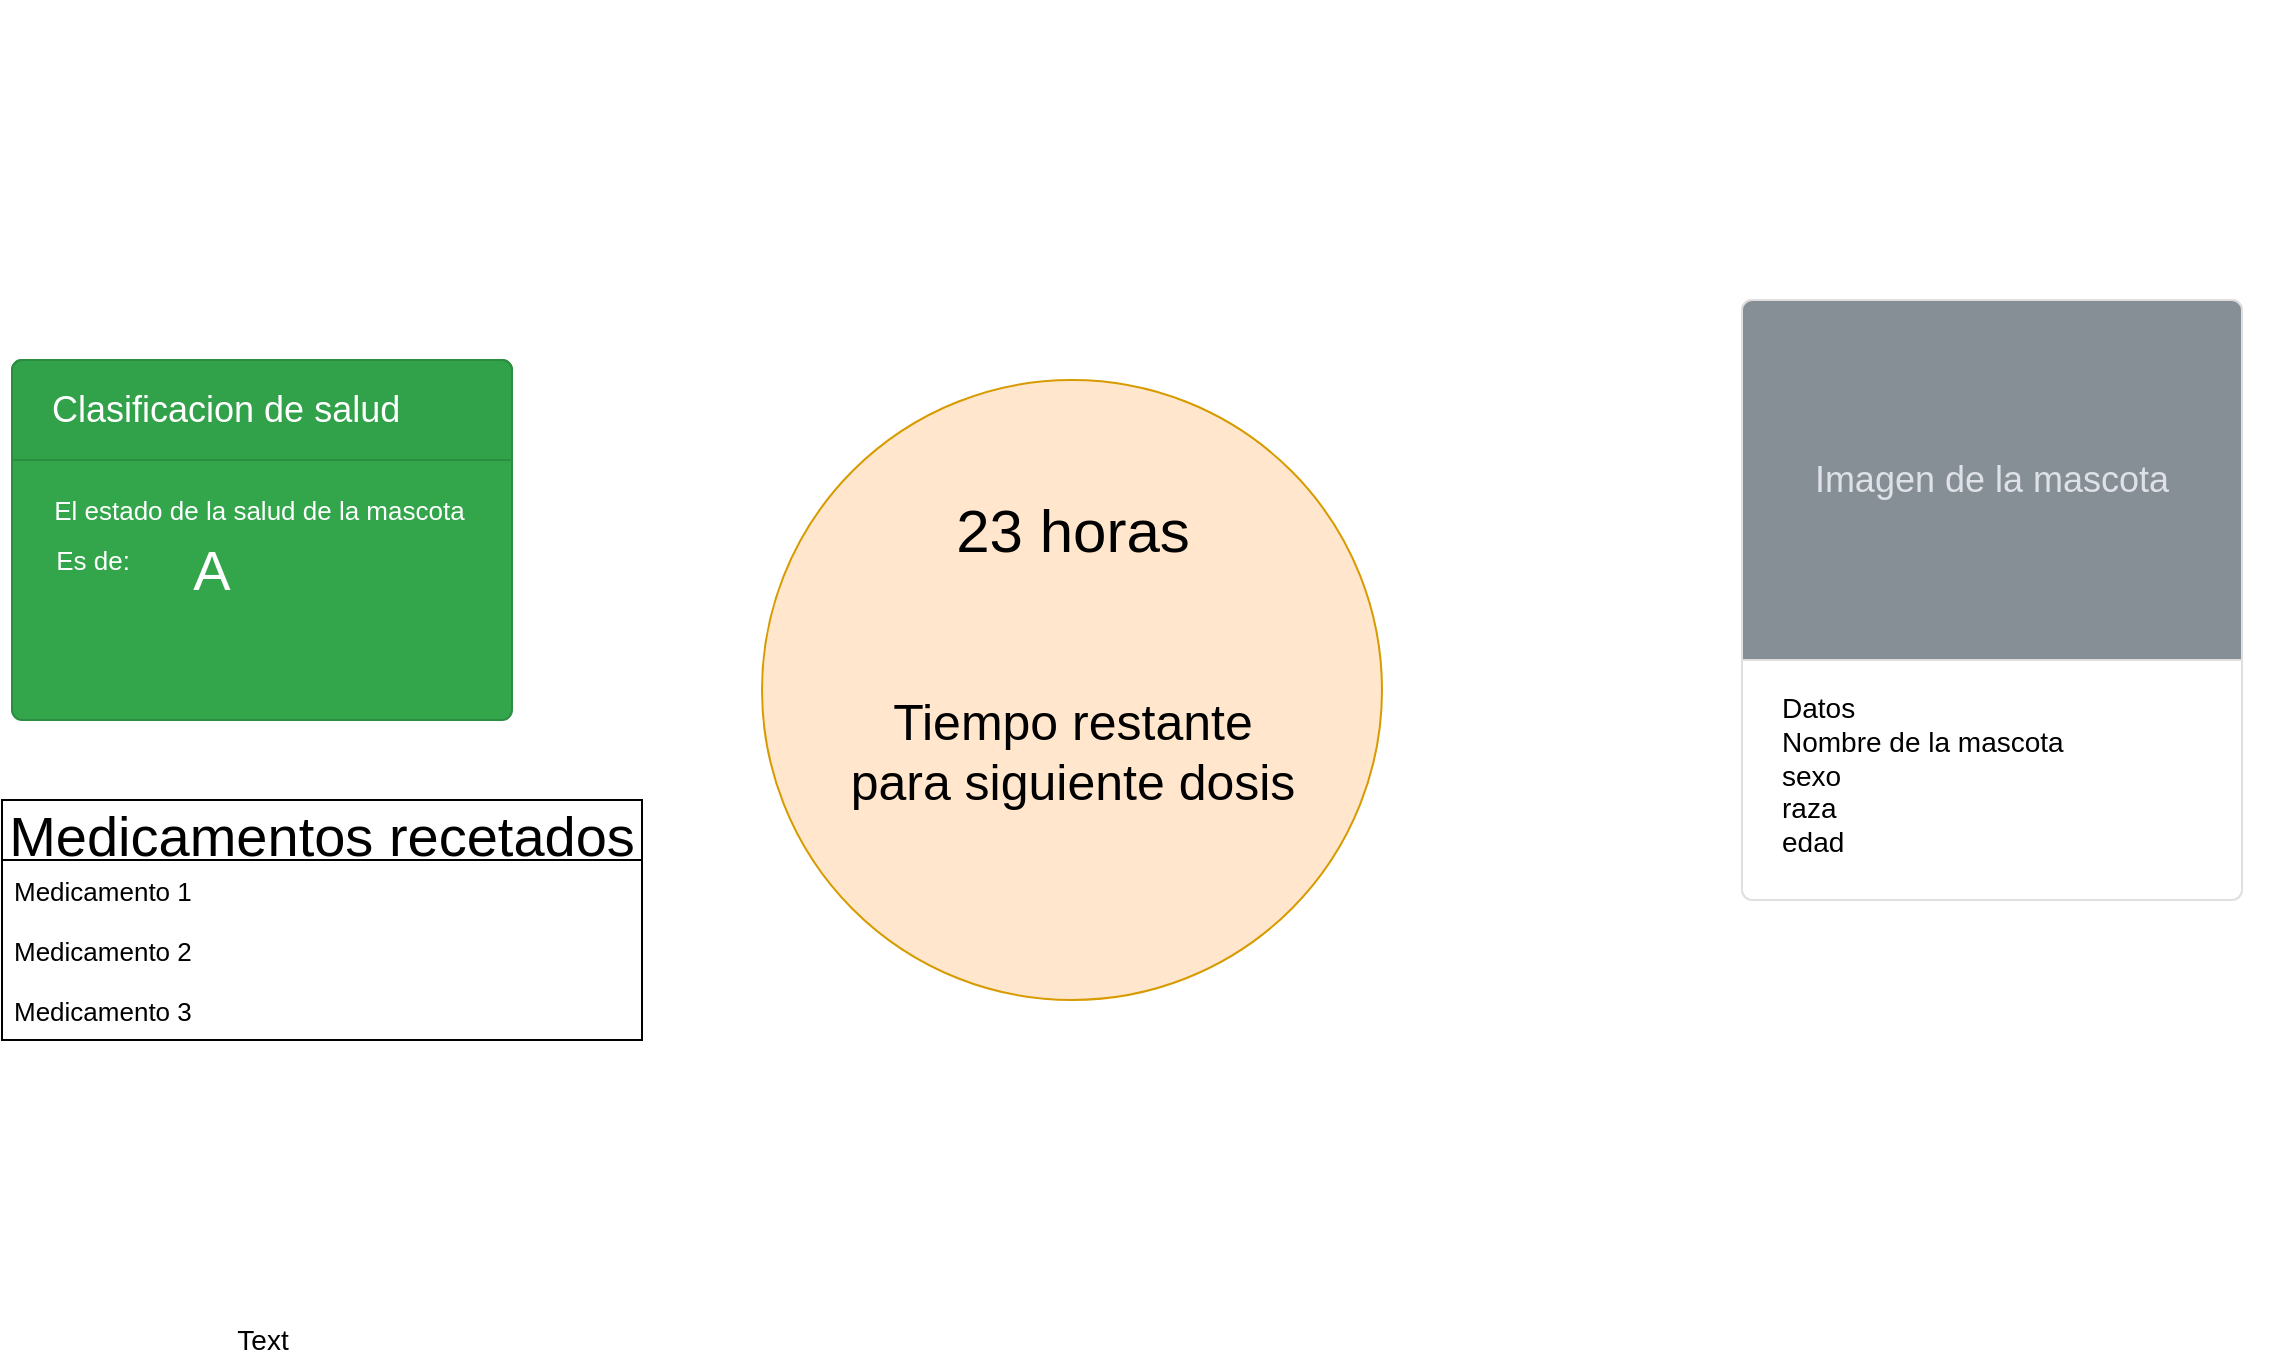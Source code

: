 <mxfile version="20.5.1" type="github">
  <diagram name="Page-1" id="c9db0220-8083-56f3-ca83-edcdcd058819">
    <mxGraphModel dx="1354" dy="667" grid="1" gridSize="10" guides="1" tooltips="1" connect="1" arrows="1" fold="1" page="1" pageScale="1.5" pageWidth="826" pageHeight="1169" background="#ffffff" math="0" shadow="0">
      <root>
        <mxCell id="0" style=";html=1;" />
        <mxCell id="1" style=";html=1;" parent="0" />
        <mxCell id="GYSKJsF4s9RLotlX5QOW-1" value="" style="html=1;shadow=0;dashed=0;fillColor=#FFFFFF;strokeColor=none;fontSize=16;fontColor=#181819;align=left;spacing=2;spacingLeft=55;imageWidth=30;" parent="1" vertex="1">
          <mxGeometry x="55" y="70" width="1130" height="60" as="geometry" />
        </mxCell>
        <mxCell id="GYSKJsF4s9RLotlX5QOW-3" value="Datos&lt;br&gt;Nombre de la mascota&lt;br&gt;sexo&lt;br&gt;raza&lt;br&gt;edad" style="html=1;shadow=0;dashed=0;shape=mxgraph.bootstrap.rrect;rSize=5;strokeColor=#DFDFDF;html=1;whiteSpace=wrap;fillColor=#ffffff;fontColor=#000000;verticalAlign=bottom;align=left;spacing=20;fontSize=14;" parent="1" vertex="1">
          <mxGeometry x="920" y="220" width="250" height="300" as="geometry" />
        </mxCell>
        <mxCell id="GYSKJsF4s9RLotlX5QOW-4" value="Imagen de la mascota" style="html=1;shadow=0;dashed=0;shape=mxgraph.bootstrap.topButton;rSize=5;perimeter=none;whiteSpace=wrap;fillColor=#868E96;strokeColor=#DFDFDF;fontColor=#DEE2E6;resizeWidth=1;fontSize=18;" parent="GYSKJsF4s9RLotlX5QOW-3" vertex="1">
          <mxGeometry width="250" height="180" relative="1" as="geometry" />
        </mxCell>
        <mxCell id="K6XgrrVtK3mDi8RKVAya-1" value="" style="html=1;shadow=0;dashed=0;shape=mxgraph.bootstrap.rrect;rSize=5;strokeColor=#2B8D40;html=1;whiteSpace=wrap;fillColor=#33A64C;fontColor=#ffffff;verticalAlign=bottom;align=left;spacing=20;spacingBottom=0;fontSize=14;" parent="1" vertex="1">
          <mxGeometry x="55" y="250" width="250" height="180" as="geometry" />
        </mxCell>
        <mxCell id="K6XgrrVtK3mDi8RKVAya-2" value="Clasificacion de salud" style="html=1;shadow=0;dashed=0;shape=mxgraph.bootstrap.topButton;rSize=5;perimeter=none;whiteSpace=wrap;fillColor=#31A14A;strokeColor=#2B8D40;fontColor=#ffffff;resizeWidth=1;fontSize=18;align=left;spacing=20;" parent="K6XgrrVtK3mDi8RKVAya-1" vertex="1">
          <mxGeometry width="250" height="50" relative="1" as="geometry" />
        </mxCell>
        <mxCell id="K6XgrrVtK3mDi8RKVAya-6" value="El estado de la salud de la mascota&amp;nbsp;" style="text;html=1;align=center;verticalAlign=middle;resizable=0;points=[];autosize=1;strokeColor=none;fillColor=none;fontSize=13;fontColor=#FFFFFF;" parent="K6XgrrVtK3mDi8RKVAya-1" vertex="1">
          <mxGeometry x="10" y="60" width="230" height="30" as="geometry" />
        </mxCell>
        <mxCell id="K6XgrrVtK3mDi8RKVAya-7" value="Es de:" style="text;html=1;align=center;verticalAlign=middle;resizable=0;points=[];autosize=1;strokeColor=none;fillColor=none;fontSize=13;fontColor=#FFFFFF;" parent="K6XgrrVtK3mDi8RKVAya-1" vertex="1">
          <mxGeometry x="10" y="85" width="60" height="30" as="geometry" />
        </mxCell>
        <mxCell id="K6XgrrVtK3mDi8RKVAya-8" value="&lt;font style=&quot;font-size: 28px;&quot;&gt;A&lt;/font&gt;" style="text;html=1;strokeColor=none;fillColor=none;align=center;verticalAlign=middle;whiteSpace=wrap;rounded=0;fontSize=13;fontColor=#FFFFFF;" parent="K6XgrrVtK3mDi8RKVAya-1" vertex="1">
          <mxGeometry x="70" y="90" width="60" height="30" as="geometry" />
        </mxCell>
        <mxCell id="K6XgrrVtK3mDi8RKVAya-9" value="Medicamentos recetados" style="swimlane;fontStyle=0;childLayout=stackLayout;horizontal=1;startSize=30;horizontalStack=0;resizeParent=1;resizeParentMax=0;resizeLast=0;collapsible=1;marginBottom=0;fontSize=28;fontColor=#000000;" parent="1" vertex="1">
          <mxGeometry x="50" y="470" width="320" height="120" as="geometry" />
        </mxCell>
        <mxCell id="K6XgrrVtK3mDi8RKVAya-10" value="Medicamento 1" style="text;strokeColor=none;fillColor=none;align=left;verticalAlign=middle;spacingLeft=4;spacingRight=4;overflow=hidden;points=[[0,0.5],[1,0.5]];portConstraint=eastwest;rotatable=0;fontSize=13;fontColor=#000000;" parent="K6XgrrVtK3mDi8RKVAya-9" vertex="1">
          <mxGeometry y="30" width="320" height="30" as="geometry" />
        </mxCell>
        <mxCell id="K6XgrrVtK3mDi8RKVAya-11" value="Medicamento 2" style="text;strokeColor=none;fillColor=none;align=left;verticalAlign=middle;spacingLeft=4;spacingRight=4;overflow=hidden;points=[[0,0.5],[1,0.5]];portConstraint=eastwest;rotatable=0;fontSize=13;fontColor=#000000;" parent="K6XgrrVtK3mDi8RKVAya-9" vertex="1">
          <mxGeometry y="60" width="320" height="30" as="geometry" />
        </mxCell>
        <mxCell id="K6XgrrVtK3mDi8RKVAya-12" value="Medicamento 3" style="text;strokeColor=none;fillColor=none;align=left;verticalAlign=middle;spacingLeft=4;spacingRight=4;overflow=hidden;points=[[0,0.5],[1,0.5]];portConstraint=eastwest;rotatable=0;fontSize=13;fontColor=#000000;" parent="K6XgrrVtK3mDi8RKVAya-9" vertex="1">
          <mxGeometry y="90" width="320" height="30" as="geometry" />
        </mxCell>
        <mxCell id="K6XgrrVtK3mDi8RKVAya-15" value="" style="ellipse;whiteSpace=wrap;html=1;aspect=fixed;fontSize=13;fillColor=#ffe6cc;strokeColor=#d79b00;" parent="1" vertex="1">
          <mxGeometry x="430" y="260" width="310" height="310" as="geometry" />
        </mxCell>
        <mxCell id="K6XgrrVtK3mDi8RKVAya-17" value="23 horas" style="text;html=1;align=center;verticalAlign=middle;resizable=0;points=[];autosize=1;strokeColor=none;fillColor=none;fontSize=30;fontColor=#000000;" parent="1" vertex="1">
          <mxGeometry x="515" y="310" width="140" height="50" as="geometry" />
        </mxCell>
        <mxCell id="K6XgrrVtK3mDi8RKVAya-19" value="Tiempo restante&lt;br&gt;para siguiente dosis" style="text;html=1;align=center;verticalAlign=middle;resizable=0;points=[];autosize=1;strokeColor=none;fillColor=none;fontSize=25;fontColor=#000000;" parent="1" vertex="1">
          <mxGeometry x="460" y="410" width="250" height="70" as="geometry" />
        </mxCell>
        <mxCell id="tq_NPPG4tRqoJK0VEDjJ-25" value="Text" style="text;html=1;align=center;verticalAlign=middle;resizable=0;points=[];autosize=1;strokeColor=none;fillColor=none;fontSize=14;" vertex="1" parent="1">
          <mxGeometry x="155" y="725" width="50" height="30" as="geometry" />
        </mxCell>
      </root>
    </mxGraphModel>
  </diagram>
</mxfile>
